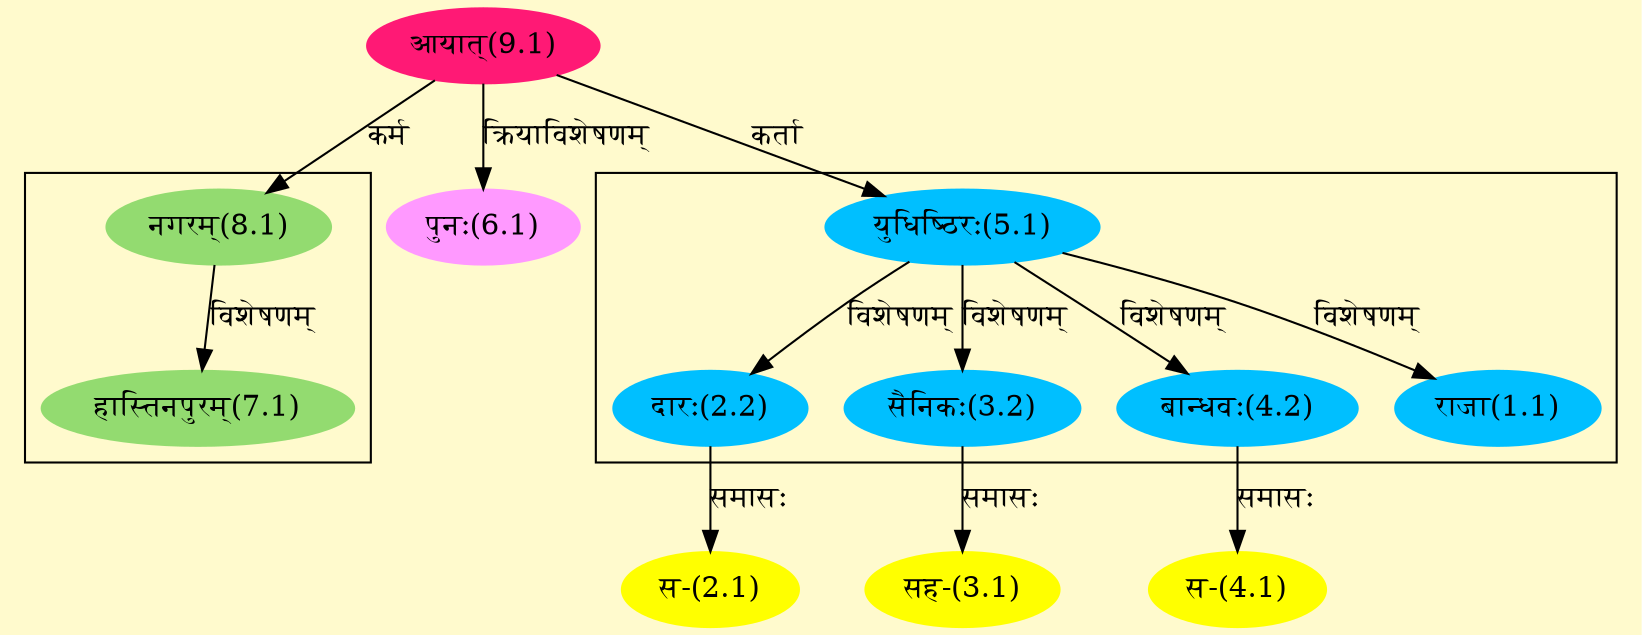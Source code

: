 digraph G{
rankdir=BT;
 compound=true;
 bgcolor="lemonchiffon1";

subgraph cluster_1{
Node1_1 [style=filled, color="#00BFFF" label = "राजा(1.1)"]
Node5_1 [style=filled, color="#00BFFF" label = "युधिष्ठिरः(5.1)"]
Node2_2 [style=filled, color="#00BFFF" label = "दारः(2.2)"]
Node3_2 [style=filled, color="#00BFFF" label = "सैनिकः(3.2)"]
Node4_2 [style=filled, color="#00BFFF" label = "बान्धवः(4.2)"]

}

subgraph cluster_2{
Node7_1 [style=filled, color="#93DB70" label = "हास्तिनपुरम्(7.1)"]
Node8_1 [style=filled, color="#93DB70" label = "नगरम्(8.1)"]

}
Node2_1 [style=filled, color="#FFFF00" label = "स-(2.1)"]
Node2_2 [style=filled, color="#00BFFF" label = "दारः(2.2)"]
Node3_1 [style=filled, color="#FFFF00" label = "सह-(3.1)"]
Node3_2 [style=filled, color="#00BFFF" label = "सैनिकः(3.2)"]
Node4_1 [style=filled, color="#FFFF00" label = "स-(4.1)"]
Node4_2 [style=filled, color="#00BFFF" label = "बान्धवः(4.2)"]
Node5_1 [style=filled, color="#00BFFF" label = "युधिष्ठिरः(5.1)"]
Node9_1 [style=filled, color="#FF1975" label = "आयात्(9.1)"]
Node6_1 [style=filled, color="#FF99FF" label = "पुनः(6.1)"]
Node8_1 [style=filled, color="#93DB70" label = "नगरम्(8.1)"]
/* Start of Relations section */

Node1_1 -> Node5_1 [  label="विशेषणम्"  dir="back" ]
Node2_1 -> Node2_2 [  label="समासः"  dir="back" ]
Node2_2 -> Node5_1 [  label="विशेषणम्"  dir="back" ]
Node3_1 -> Node3_2 [  label="समासः"  dir="back" ]
Node3_2 -> Node5_1 [  label="विशेषणम्"  dir="back" ]
Node4_1 -> Node4_2 [  label="समासः"  dir="back" ]
Node4_2 -> Node5_1 [  label="विशेषणम्"  dir="back" ]
Node5_1 -> Node9_1 [  label="कर्ता"  dir="back" ]
Node6_1 -> Node9_1 [  label="क्रियाविशेषणम्"  dir="back" ]
Node7_1 -> Node8_1 [  label="विशेषणम्"  dir="back" ]
Node8_1 -> Node9_1 [  label="कर्म"  dir="back" ]
}
